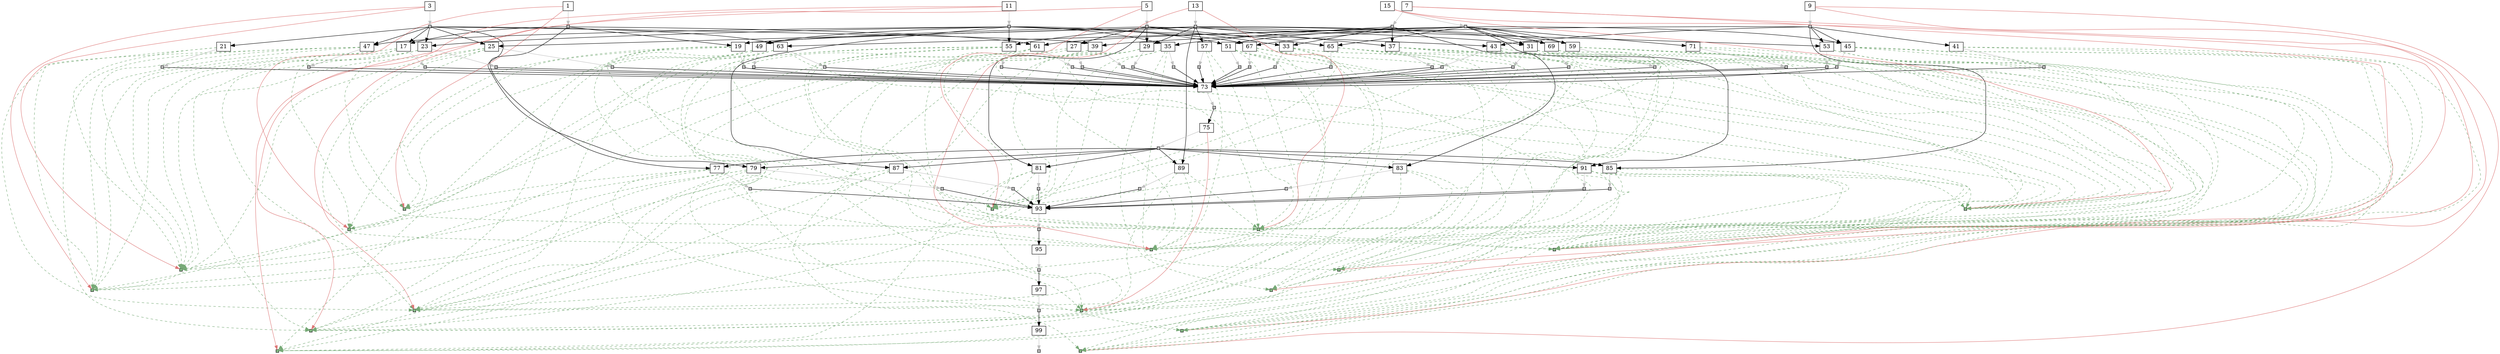 strict digraph  {
	node [label="\N"];
	1	 [height=0,
		shape=rect,
		size=13.67,
		width=0];
	2	 [fillcolor=gray,
		height=0.1,
		label="",
		shape=rect,
		size=0,
		style=filled,
		width=0.1];
	1 -> 2	 [color=gray,
		size=12534242.0];
	101	 [fillcolor="#88bb88",
		height=0.1,
		label="",
		shape=rect,
		size=0,
		style=filled,
		width=0.1];
	1 -> 101	 [color="#dd7777",
		size=2633329.0,
		weight=0];
	102	 [fillcolor="#88bb88",
		height=0.1,
		label="",
		shape=rect,
		size=0,
		style=filled,
		width=0.1];
	1 -> 102	 [color="#dd7777",
		size=2633329.0,
		weight=0];
	17	 [height=0,
		shape=rect,
		size=10.44,
		width=0];
	2 -> 17	 [size=0];
	19	 [height=0,
		shape=rect,
		size=10.57,
		width=0];
	2 -> 19	 [size=0];
	61	 [height=0,
		shape=rect,
		size=10.49,
		width=0];
	2 -> 61	 [size=0];
	77	 [height=0,
		shape=rect,
		size=10.71,
		width=0];
	2 -> 77	 [size=0];
	3	 [height=0,
		shape=rect,
		size=13.55,
		width=0];
	4	 [fillcolor=gray,
		height=0.1,
		label="",
		shape=rect,
		size=0,
		style=filled,
		width=0.1];
	3 -> 4	 [color=gray,
		size=12563372.0];
	103	 [fillcolor="#88bb88",
		height=0.1,
		label="",
		shape=rect,
		size=0,
		style=filled,
		width=0.1];
	3 -> 103	 [color="#dd7777",
		size=2633329.0,
		weight=0];
	104	 [fillcolor="#88bb88",
		height=0.1,
		label="",
		shape=rect,
		size=0,
		style=filled,
		width=0.1];
	3 -> 104	 [color="#dd7777",
		size=2633329.0,
		weight=0];
	4 -> 17	 [size=0];
	21	 [height=0,
		shape=rect,
		size=10.72,
		width=0];
	4 -> 21	 [size=0];
	23	 [height=0,
		shape=rect,
		size=10.63,
		width=0];
	4 -> 23	 [size=0];
	25	 [height=0,
		shape=rect,
		size=10.59,
		width=0];
	4 -> 25	 [size=0];
	39	 [height=0,
		shape=rect,
		size=10.55,
		width=0];
	4 -> 39	 [size=0];
	47	 [height=0,
		shape=rect,
		size=10.73,
		width=0];
	4 -> 47	 [size=0];
	63	 [height=0,
		shape=rect,
		size=10.6,
		width=0];
	4 -> 63	 [size=0];
	79	 [height=0,
		shape=rect,
		size=10.78,
		width=0];
	4 -> 79	 [size=0];
	5	 [height=0,
		shape=rect,
		size=13.3,
		width=0];
	6	 [fillcolor=gray,
		height=0.1,
		label="",
		shape=rect,
		size=0,
		style=filled,
		width=0.1];
	5 -> 6	 [color=gray,
		size=12527634.0];
	105	 [fillcolor="#88bb88",
		height=0.1,
		label="",
		shape=rect,
		size=0,
		style=filled,
		width=0.1];
	5 -> 105	 [color="#dd7777",
		size=2633329.0,
		weight=0];
	106	 [fillcolor="#88bb88",
		height=0.1,
		label="",
		shape=rect,
		size=0,
		style=filled,
		width=0.1];
	5 -> 106	 [color="#dd7777",
		size=2633329.0,
		weight=0];
	27	 [height=0,
		shape=rect,
		size=10.55,
		width=0];
	6 -> 27	 [size=0];
	29	 [height=0,
		shape=rect,
		size=10.58,
		width=0];
	6 -> 29	 [size=0];
	31	 [height=0,
		shape=rect,
		size=10.69,
		width=0];
	6 -> 31	 [size=0];
	33	 [height=0,
		shape=rect,
		size=10.65,
		width=0];
	6 -> 33	 [size=0];
	49	 [height=0,
		shape=rect,
		size=10.65,
		width=0];
	6 -> 49	 [size=0];
	65	 [height=0,
		shape=rect,
		size=10.5,
		width=0];
	6 -> 65	 [size=0];
	81	 [height=0,
		shape=rect,
		size=10.94,
		width=0];
	6 -> 81	 [size=0];
	7	 [height=0,
		shape=rect,
		size=13.58,
		width=0];
	8	 [fillcolor=gray,
		height=0.1,
		label="",
		shape=rect,
		size=0,
		style=filled,
		width=0.1];
	7 -> 8	 [color=gray,
		size=12514706.0];
	107	 [fillcolor="#88bb88",
		height=0.1,
		label="",
		shape=rect,
		size=0,
		style=filled,
		width=0.1];
	7 -> 107	 [color="#dd7777",
		size=2633329.0,
		weight=0];
	108	 [fillcolor="#88bb88",
		height=0.1,
		label="",
		shape=rect,
		size=0,
		style=filled,
		width=0.1];
	7 -> 108	 [color="#dd7777",
		size=2633329.0,
		weight=0];
	8 -> 33	 [size=0];
	35	 [height=0,
		shape=rect,
		size=10.45,
		width=0];
	8 -> 35	 [size=0];
	37	 [height=0,
		shape=rect,
		size=10.47,
		width=0];
	8 -> 37	 [size=0];
	83	 [height=0,
		shape=rect,
		size=10.92,
		width=0];
	8 -> 83	 [size=0];
	9	 [height=0,
		shape=rect,
		size=14.11,
		width=0];
	10	 [fillcolor=gray,
		height=0.1,
		label="",
		shape=rect,
		size=0,
		style=filled,
		width=0.1];
	9 -> 10	 [color=gray,
		size=12577412.0];
	109	 [fillcolor="#88bb88",
		height=0.1,
		label="",
		shape=rect,
		size=0,
		style=filled,
		width=0.1];
	9 -> 109	 [color="#dd7777",
		size=2633329.0,
		weight=0];
	110	 [fillcolor="#88bb88",
		height=0.1,
		label="",
		shape=rect,
		size=0,
		style=filled,
		width=0.1];
	9 -> 110	 [color="#dd7777",
		size=2633329.0,
		weight=0];
	10 -> 39	 [size=0];
	41	 [height=0,
		shape=rect,
		size=10.45,
		width=0];
	10 -> 41	 [size=0];
	43	 [height=0,
		shape=rect,
		size=10.54,
		width=0];
	10 -> 43	 [size=0];
	45	 [height=0,
		shape=rect,
		size=10.63,
		width=0];
	10 -> 45	 [size=0];
	53	 [height=0,
		shape=rect,
		size=10.67,
		width=0];
	10 -> 53	 [size=0];
	85	 [height=0,
		shape=rect,
		size=10.6,
		width=0];
	10 -> 85	 [size=0];
	11	 [height=0,
		shape=rect,
		size=13.62,
		width=0];
	12	 [fillcolor=gray,
		height=0.1,
		label="",
		shape=rect,
		size=0,
		style=filled,
		width=0.1];
	11 -> 12	 [color=gray,
		size=12541924.0];
	111	 [fillcolor="#88bb88",
		height=0.1,
		label="",
		shape=rect,
		size=0,
		style=filled,
		width=0.1];
	11 -> 111	 [color="#dd7777",
		size=2633329.0,
		weight=0];
	112	 [fillcolor="#88bb88",
		height=0.1,
		label="",
		shape=rect,
		size=0,
		style=filled,
		width=0.1];
	11 -> 112	 [color="#dd7777",
		size=2633329.0,
		weight=0];
	12 -> 23	 [size=0];
	12 -> 35	 [size=0];
	12 -> 43	 [size=0];
	12 -> 47	 [size=0];
	12 -> 49	 [size=0];
	51	 [height=0,
		shape=rect,
		size=10.67,
		width=0];
	12 -> 51	 [size=0];
	55	 [height=0,
		shape=rect,
		size=10.65,
		width=0];
	12 -> 55	 [size=0];
	67	 [height=0,
		shape=rect,
		size=10.63,
		width=0];
	12 -> 67	 [size=0];
	87	 [height=0,
		shape=rect,
		size=11.06,
		width=0];
	12 -> 87	 [size=0];
	13	 [height=0,
		shape=rect,
		size=13.68,
		width=0];
	14	 [fillcolor=gray,
		height=0.1,
		label="",
		shape=rect,
		size=0,
		style=filled,
		width=0.1];
	13 -> 14	 [color=gray,
		size=12579192.0];
	113	 [fillcolor="#88bb88",
		height=0.1,
		label="",
		shape=rect,
		size=0,
		style=filled,
		width=0.1];
	13 -> 113	 [color="#dd7777",
		size=2633329.0,
		weight=0];
	114	 [fillcolor="#88bb88",
		height=0.1,
		label="",
		shape=rect,
		size=0,
		style=filled,
		width=0.1];
	13 -> 114	 [color="#dd7777",
		size=2633329.0,
		weight=0];
	14 -> 19	 [size=0];
	14 -> 25	 [size=0];
	14 -> 29	 [size=0];
	14 -> 37	 [size=0];
	14 -> 53	 [size=0];
	14 -> 55	 [size=0];
	57	 [height=0,
		shape=rect,
		size=10.55,
		width=0];
	14 -> 57	 [size=0];
	59	 [height=0,
		shape=rect,
		size=10.62,
		width=0];
	14 -> 59	 [size=0];
	69	 [height=0,
		shape=rect,
		size=10.62,
		width=0];
	14 -> 69	 [size=0];
	89	 [height=0,
		shape=rect,
		size=10.49,
		width=0];
	14 -> 89	 [size=0];
	15	 [height=0,
		shape=rect,
		size=13.51,
		width=0];
	16	 [fillcolor=gray,
		height=0.1,
		label="",
		shape=rect,
		size=0,
		style=filled,
		width=0.1];
	15 -> 16	 [color=gray,
		size=12545188.0];
	115	 [fillcolor="#88bb88",
		height=0.1,
		label="",
		shape=rect,
		size=0,
		style=filled,
		width=0.1];
	15 -> 115	 [color="#dd7777",
		size=2633329.0,
		weight=0];
	116	 [fillcolor="#88bb88",
		height=0.1,
		label="",
		shape=rect,
		size=0,
		style=filled,
		width=0.1];
	15 -> 116	 [color="#dd7777",
		size=2633329.0,
		weight=0];
	16 -> 31	 [size=0];
	16 -> 45	 [size=0];
	16 -> 51	 [size=0];
	16 -> 59	 [size=0];
	16 -> 61	 [size=0];
	16 -> 63	 [size=0];
	16 -> 65	 [size=0];
	16 -> 67	 [size=0];
	16 -> 69	 [size=0];
	71	 [height=0,
		shape=rect,
		size=10.58,
		width=0];
	16 -> 71	 [size=0];
	91	 [height=0,
		shape=rect,
		size=10.73,
		width=0];
	16 -> 91	 [size=0];
	18	 [fillcolor=gray,
		height=0.1,
		label="",
		shape=rect,
		size=0,
		style=filled,
		width=0.1];
	17 -> 18	 [color=gray,
		size=16824275.0];
	17 -> 101	 [color="#77aa77",
		size=0,
		style=dashed,
		weight=0];
	17 -> 102	 [color="#77aa77",
		size=0,
		style=dashed,
		weight=0];
	17 -> 103	 [color="#77aa77",
		size=0,
		style=dashed,
		weight=0];
	17 -> 104	 [color="#77aa77",
		size=0,
		style=dashed,
		weight=0];
	73	 [height=0,
		shape=rect,
		size=2.24,
		width=0];
	18 -> 73	 [size=171125.0];
	20	 [fillcolor=gray,
		height=0.1,
		label="",
		shape=rect,
		size=0,
		style=filled,
		width=0.1];
	19 -> 20	 [color=gray,
		size=16840095.0];
	19 -> 101	 [color="#77aa77",
		size=0,
		style=dashed,
		weight=0];
	19 -> 102	 [color="#77aa77",
		size=0,
		style=dashed,
		weight=0];
	19 -> 113	 [color="#77aa77",
		size=0,
		style=dashed,
		weight=0];
	19 -> 114	 [color="#77aa77",
		size=0,
		style=dashed,
		weight=0];
	20 -> 73	 [size=171125.0];
	22	 [fillcolor=gray,
		height=0.1,
		label="",
		shape=rect,
		size=0,
		style=filled,
		width=0.1];
	21 -> 22	 [color=gray,
		size=8512417.0];
	21 -> 103	 [color="#77aa77",
		size=0,
		style=dashed,
		weight=0];
	21 -> 104	 [color="#77aa77",
		size=0,
		style=dashed,
		weight=0];
	22 -> 73	 [size=171125.0];
	24	 [fillcolor=gray,
		height=0.1,
		label="",
		shape=rect,
		size=0,
		style=filled,
		width=0.1];
	23 -> 24	 [color=gray,
		size=16831957.0];
	23 -> 103	 [color="#77aa77",
		size=0,
		style=dashed,
		weight=0];
	23 -> 104	 [color="#77aa77",
		size=0,
		style=dashed,
		weight=0];
	23 -> 111	 [color="#77aa77",
		size=0,
		style=dashed,
		weight=0];
	23 -> 112	 [color="#77aa77",
		size=0,
		style=dashed,
		weight=0];
	24 -> 73	 [size=171125.0];
	26	 [fillcolor=gray,
		height=0.1,
		label="",
		shape=rect,
		size=0,
		style=filled,
		width=0.1];
	25 -> 26	 [color=gray,
		size=16869225.0];
	25 -> 103	 [color="#77aa77",
		size=0,
		style=dashed,
		weight=0];
	25 -> 104	 [color="#77aa77",
		size=0,
		style=dashed,
		weight=0];
	25 -> 113	 [color="#77aa77",
		size=0,
		style=dashed,
		weight=0];
	25 -> 114	 [color="#77aa77",
		size=0,
		style=dashed,
		weight=0];
	26 -> 73	 [size=171125.0];
	28	 [fillcolor=gray,
		height=0.1,
		label="",
		shape=rect,
		size=0,
		style=filled,
		width=0.1];
	27 -> 28	 [color=gray,
		size=8476679.0];
	27 -> 105	 [color="#77aa77",
		size=0,
		style=dashed,
		weight=0];
	27 -> 106	 [color="#77aa77",
		size=0,
		style=dashed,
		weight=0];
	28 -> 73	 [size=171125.0];
	30	 [fillcolor=gray,
		height=0.1,
		label="",
		shape=rect,
		size=0,
		style=filled,
		width=0.1];
	29 -> 30	 [color=gray,
		size=16833487.0];
	29 -> 105	 [color="#77aa77",
		size=0,
		style=dashed,
		weight=0];
	29 -> 106	 [color="#77aa77",
		size=0,
		style=dashed,
		weight=0];
	29 -> 113	 [color="#77aa77",
		size=0,
		style=dashed,
		weight=0];
	29 -> 114	 [color="#77aa77",
		size=0,
		style=dashed,
		weight=0];
	30 -> 73	 [size=171125.0];
	32	 [fillcolor=gray,
		height=0.1,
		label="",
		shape=rect,
		size=0,
		style=filled,
		width=0.1];
	31 -> 32	 [color=gray,
		size=16799483.0];
	31 -> 105	 [color="#77aa77",
		size=0,
		style=dashed,
		weight=0];
	31 -> 106	 [color="#77aa77",
		size=0,
		style=dashed,
		weight=0];
	31 -> 115	 [color="#77aa77",
		size=0,
		style=dashed,
		weight=0];
	31 -> 116	 [color="#77aa77",
		size=0,
		style=dashed,
		weight=0];
	32 -> 73	 [size=171125.0];
	34	 [fillcolor=gray,
		height=0.1,
		label="",
		shape=rect,
		size=0,
		style=filled,
		width=0.1];
	33 -> 34	 [color=gray,
		size=16769001.0];
	33 -> 105	 [color="#77aa77",
		size=0,
		style=dashed,
		weight=0];
	33 -> 106	 [color="#77aa77",
		size=0,
		style=dashed,
		weight=0];
	33 -> 107	 [color="#77aa77",
		size=0,
		style=dashed,
		weight=0];
	33 -> 108	 [color="#77aa77",
		size=0,
		style=dashed,
		weight=0];
	34 -> 73	 [size=171125.0];
	36	 [fillcolor=gray,
		height=0.1,
		label="",
		shape=rect,
		size=0,
		style=filled,
		width=0.1];
	35 -> 36	 [color=gray,
		size=16783291.0];
	35 -> 107	 [color="#77aa77",
		size=0,
		style=dashed,
		weight=0];
	35 -> 108	 [color="#77aa77",
		size=0,
		style=dashed,
		weight=0];
	35 -> 111	 [color="#77aa77",
		size=0,
		style=dashed,
		weight=0];
	35 -> 112	 [color="#77aa77",
		size=0,
		style=dashed,
		weight=0];
	36 -> 73	 [size=171125.0];
	38	 [fillcolor=gray,
		height=0.1,
		label="",
		shape=rect,
		size=0,
		style=filled,
		width=0.1];
	37 -> 38	 [color=gray,
		size=16820559.0];
	37 -> 107	 [color="#77aa77",
		size=0,
		style=dashed,
		weight=0];
	37 -> 108	 [color="#77aa77",
		size=0,
		style=dashed,
		weight=0];
	37 -> 113	 [color="#77aa77",
		size=0,
		style=dashed,
		weight=0];
	37 -> 114	 [color="#77aa77",
		size=0,
		style=dashed,
		weight=0];
	38 -> 73	 [size=171125.0];
	40	 [fillcolor=gray,
		height=0.1,
		label="",
		shape=rect,
		size=0,
		style=filled,
		width=0.1];
	39 -> 40	 [color=gray,
		size=16867445.0];
	39 -> 103	 [color="#77aa77",
		size=0,
		style=dashed,
		weight=0];
	39 -> 104	 [color="#77aa77",
		size=0,
		style=dashed,
		weight=0];
	39 -> 109	 [color="#77aa77",
		size=0,
		style=dashed,
		weight=0];
	39 -> 110	 [color="#77aa77",
		size=0,
		style=dashed,
		weight=0];
	40 -> 73	 [size=171125.0];
	42	 [fillcolor=gray,
		height=0.1,
		label="",
		shape=rect,
		size=0,
		style=filled,
		width=0.1];
	41 -> 42	 [color=gray,
		size=8526457.0];
	41 -> 109	 [color="#77aa77",
		size=0,
		style=dashed,
		weight=0];
	41 -> 110	 [color="#77aa77",
		size=0,
		style=dashed,
		weight=0];
	42 -> 73	 [size=171125.0];
	44	 [fillcolor=gray,
		height=0.1,
		label="",
		shape=rect,
		size=0,
		style=filled,
		width=0.1];
	43 -> 44	 [color=gray,
		size=16845997.0];
	43 -> 109	 [color="#77aa77",
		size=0,
		style=dashed,
		weight=0];
	43 -> 110	 [color="#77aa77",
		size=0,
		style=dashed,
		weight=0];
	43 -> 111	 [color="#77aa77",
		size=0,
		style=dashed,
		weight=0];
	43 -> 112	 [color="#77aa77",
		size=0,
		style=dashed,
		weight=0];
	44 -> 73	 [size=171125.0];
	46	 [fillcolor=gray,
		height=0.1,
		label="",
		shape=rect,
		size=0,
		style=filled,
		width=0.1];
	45 -> 46	 [color=gray,
		size=16849261.0];
	45 -> 109	 [color="#77aa77",
		size=0,
		style=dashed,
		weight=0];
	45 -> 110	 [color="#77aa77",
		size=0,
		style=dashed,
		weight=0];
	45 -> 115	 [color="#77aa77",
		size=0,
		style=dashed,
		weight=0];
	45 -> 116	 [color="#77aa77",
		size=0,
		style=dashed,
		weight=0];
	46 -> 73	 [size=171125.0];
	48	 [fillcolor=gray,
		height=0.1,
		label="",
		shape=rect,
		size=0,
		style=filled,
		width=0.1];
	47 -> 48	 [color=gray,
		size=16831957.0];
	47 -> 103	 [color="#77aa77",
		size=0,
		style=dashed,
		weight=0];
	47 -> 104	 [color="#77aa77",
		size=0,
		style=dashed,
		weight=0];
	47 -> 111	 [color="#77aa77",
		size=0,
		style=dashed,
		weight=0];
	47 -> 112	 [color="#77aa77",
		size=0,
		style=dashed,
		weight=0];
	48 -> 73	 [size=171125.0];
	50	 [fillcolor=gray,
		height=0.1,
		label="",
		shape=rect,
		size=0,
		style=filled,
		width=0.1];
	49 -> 50	 [color=gray,
		size=16796219.0];
	49 -> 105	 [color="#77aa77",
		size=0,
		style=dashed,
		weight=0];
	49 -> 106	 [color="#77aa77",
		size=0,
		style=dashed,
		weight=0];
	49 -> 111	 [color="#77aa77",
		size=0,
		style=dashed,
		weight=0];
	49 -> 112	 [color="#77aa77",
		size=0,
		style=dashed,
		weight=0];
	50 -> 73	 [size=171125.0];
	52	 [fillcolor=gray,
		height=0.1,
		label="",
		shape=rect,
		size=0,
		style=filled,
		width=0.1];
	51 -> 52	 [color=gray,
		size=16813773.0];
	51 -> 111	 [color="#77aa77",
		size=0,
		style=dashed,
		weight=0];
	51 -> 112	 [color="#77aa77",
		size=0,
		style=dashed,
		weight=0];
	51 -> 115	 [color="#77aa77",
		size=0,
		style=dashed,
		weight=0];
	51 -> 116	 [color="#77aa77",
		size=0,
		style=dashed,
		weight=0];
	52 -> 73	 [size=171125.0];
	54	 [fillcolor=gray,
		height=0.1,
		label="",
		shape=rect,
		size=0,
		style=filled,
		width=0.1];
	53 -> 54	 [color=gray,
		size=16883265.0];
	53 -> 109	 [color="#77aa77",
		size=0,
		style=dashed,
		weight=0];
	53 -> 110	 [color="#77aa77",
		size=0,
		style=dashed,
		weight=0];
	53 -> 113	 [color="#77aa77",
		size=0,
		style=dashed,
		weight=0];
	53 -> 114	 [color="#77aa77",
		size=0,
		style=dashed,
		weight=0];
	54 -> 73	 [size=171125.0];
	56	 [fillcolor=gray,
		height=0.1,
		label="",
		shape=rect,
		size=0,
		style=filled,
		width=0.1];
	55 -> 56	 [color=gray,
		size=16847777.0];
	55 -> 111	 [color="#77aa77",
		size=0,
		style=dashed,
		weight=0];
	55 -> 112	 [color="#77aa77",
		size=0,
		style=dashed,
		weight=0];
	55 -> 113	 [color="#77aa77",
		size=0,
		style=dashed,
		weight=0];
	55 -> 114	 [color="#77aa77",
		size=0,
		style=dashed,
		weight=0];
	56 -> 73	 [size=171125.0];
	58	 [fillcolor=gray,
		height=0.1,
		label="",
		shape=rect,
		size=0,
		style=filled,
		width=0.1];
	57 -> 58	 [color=gray,
		size=8528237.0];
	57 -> 113	 [color="#77aa77",
		size=0,
		style=dashed,
		weight=0];
	57 -> 114	 [color="#77aa77",
		size=0,
		style=dashed,
		weight=0];
	58 -> 73	 [size=171125.0];
	60	 [fillcolor=gray,
		height=0.1,
		label="",
		shape=rect,
		size=0,
		style=filled,
		width=0.1];
	59 -> 60	 [color=gray,
		size=16851041.0];
	59 -> 113	 [color="#77aa77",
		size=0,
		style=dashed,
		weight=0];
	59 -> 114	 [color="#77aa77",
		size=0,
		style=dashed,
		weight=0];
	59 -> 115	 [color="#77aa77",
		size=0,
		style=dashed,
		weight=0];
	59 -> 116	 [color="#77aa77",
		size=0,
		style=dashed,
		weight=0];
	60 -> 73	 [size=171125.0];
	62	 [fillcolor=gray,
		height=0.1,
		label="",
		shape=rect,
		size=0,
		style=filled,
		width=0.1];
	61 -> 62	 [color=gray,
		size=16806091.0];
	61 -> 101	 [color="#77aa77",
		size=0,
		style=dashed,
		weight=0];
	61 -> 102	 [color="#77aa77",
		size=0,
		style=dashed,
		weight=0];
	61 -> 115	 [color="#77aa77",
		size=0,
		style=dashed,
		weight=0];
	61 -> 116	 [color="#77aa77",
		size=0,
		style=dashed,
		weight=0];
	62 -> 73	 [size=171125.0];
	64	 [fillcolor=gray,
		height=0.1,
		label="",
		shape=rect,
		size=0,
		style=filled,
		width=0.1];
	63 -> 64	 [color=gray,
		size=16835221.0];
	63 -> 103	 [color="#77aa77",
		size=0,
		style=dashed,
		weight=0];
	63 -> 104	 [color="#77aa77",
		size=0,
		style=dashed,
		weight=0];
	63 -> 115	 [color="#77aa77",
		size=0,
		style=dashed,
		weight=0];
	63 -> 116	 [color="#77aa77",
		size=0,
		style=dashed,
		weight=0];
	64 -> 73	 [size=171125.0];
	66	 [fillcolor=gray,
		height=0.1,
		label="",
		shape=rect,
		size=0,
		style=filled,
		width=0.1];
	65 -> 66	 [color=gray,
		size=16799483.0];
	65 -> 105	 [color="#77aa77",
		size=0,
		style=dashed,
		weight=0];
	65 -> 106	 [color="#77aa77",
		size=0,
		style=dashed,
		weight=0];
	65 -> 115	 [color="#77aa77",
		size=0,
		style=dashed,
		weight=0];
	65 -> 116	 [color="#77aa77",
		size=0,
		style=dashed,
		weight=0];
	66 -> 73	 [size=171125.0];
	68	 [fillcolor=gray,
		height=0.1,
		label="",
		shape=rect,
		size=0,
		style=filled,
		width=0.1];
	67 -> 68	 [color=gray,
		size=16813773.0];
	67 -> 111	 [color="#77aa77",
		size=0,
		style=dashed,
		weight=0];
	67 -> 112	 [color="#77aa77",
		size=0,
		style=dashed,
		weight=0];
	67 -> 115	 [color="#77aa77",
		size=0,
		style=dashed,
		weight=0];
	67 -> 116	 [color="#77aa77",
		size=0,
		style=dashed,
		weight=0];
	68 -> 73	 [size=171125.0];
	70	 [fillcolor=gray,
		height=0.1,
		label="",
		shape=rect,
		size=0,
		style=filled,
		width=0.1];
	69 -> 70	 [color=gray,
		size=16851041.0];
	69 -> 113	 [color="#77aa77",
		size=0,
		style=dashed,
		weight=0];
	69 -> 114	 [color="#77aa77",
		size=0,
		style=dashed,
		weight=0];
	69 -> 115	 [color="#77aa77",
		size=0,
		style=dashed,
		weight=0];
	69 -> 116	 [color="#77aa77",
		size=0,
		style=dashed,
		weight=0];
	70 -> 73	 [size=171125.0];
	72	 [fillcolor=gray,
		height=0.1,
		label="",
		shape=rect,
		size=0,
		style=filled,
		width=0.1];
	71 -> 72	 [color=gray,
		size=8494233.0];
	71 -> 115	 [color="#77aa77",
		size=0,
		style=dashed,
		weight=0];
	71 -> 116	 [color="#77aa77",
		size=0,
		style=dashed,
		weight=0];
	72 -> 73	 [size=171125.0];
	74	 [fillcolor=gray,
		height=0.1,
		label="",
		shape=rect,
		size=0,
		style=filled,
		width=0.1];
	73 -> 74	 [color=gray,
		size=6641.0];
	75	 [height=0,
		shape=rect,
		size=2.82,
		width=0];
	74 -> 75	 [size=5878.0];
	76	 [fillcolor=gray,
		height=0.1,
		label="",
		shape=rect,
		size=0,
		style=filled,
		width=0.1];
	75 -> 76	 [color=gray,
		size=1765.0];
	117	 [fillcolor="#88bb88",
		height=0.1,
		label="",
		shape=rect,
		size=0,
		style=filled,
		width=0.1];
	75 -> 117	 [color="#dd7777",
		size=2633329.0,
		weight=0];
	76 -> 77	 [size=0];
	76 -> 79	 [size=0];
	76 -> 81	 [size=0];
	76 -> 83	 [size=0];
	76 -> 85	 [size=0];
	76 -> 87	 [size=0];
	76 -> 89	 [size=0];
	76 -> 91	 [size=0];
	78	 [fillcolor=gray,
		height=0.1,
		label="",
		shape=rect,
		size=0,
		style=filled,
		width=0.1];
	77 -> 78	 [color=gray,
		size=16636975.0];
	77 -> 101	 [color="#77aa77",
		size=0,
		style=dashed,
		weight=0];
	77 -> 102	 [color="#77aa77",
		size=0,
		style=dashed,
		weight=0];
	77 -> 117	 [color="#77aa77",
		size=0,
		style=dashed,
		weight=0];
	93	 [height=0,
		shape=rect,
		size=2.49,
		width=0];
	78 -> 93	 [size=8324692.0];
	80	 [fillcolor=gray,
		height=0.1,
		label="",
		shape=rect,
		size=0,
		style=filled,
		width=0.1];
	79 -> 80	 [color=gray,
		size=16658215.0];
	79 -> 103	 [color="#77aa77",
		size=0,
		style=dashed,
		weight=0];
	79 -> 104	 [color="#77aa77",
		size=0,
		style=dashed,
		weight=0];
	79 -> 117	 [color="#77aa77",
		size=0,
		style=dashed,
		weight=0];
	80 -> 93	 [size=8316802.0];
	82	 [fillcolor=gray,
		height=0.1,
		label="",
		shape=rect,
		size=0,
		style=filled,
		width=0.1];
	81 -> 82	 [color=gray,
		size=16632289.0];
	81 -> 105	 [color="#77aa77",
		size=0,
		style=dashed,
		weight=0];
	81 -> 106	 [color="#77aa77",
		size=0,
		style=dashed,
		weight=0];
	81 -> 117	 [color="#77aa77",
		size=0,
		style=dashed,
		weight=0];
	82 -> 93	 [size=8326614.0];
	84	 [fillcolor=gray,
		height=0.1,
		label="",
		shape=rect,
		size=0,
		style=filled,
		width=0.1];
	83 -> 84	 [color=gray,
		size=16638207.0];
	83 -> 107	 [color="#77aa77",
		size=0,
		style=dashed,
		weight=0];
	83 -> 108	 [color="#77aa77",
		size=0,
		style=dashed,
		weight=0];
	83 -> 117	 [color="#77aa77",
		size=0,
		style=dashed,
		weight=0];
	84 -> 93	 [size=8345460.0];
	86	 [fillcolor=gray,
		height=0.1,
		label="",
		shape=rect,
		size=0,
		style=filled,
		width=0.1];
	85 -> 86	 [color=gray,
		size=16671135.0];
	85 -> 109	 [color="#77aa77",
		size=0,
		style=dashed,
		weight=0];
	85 -> 110	 [color="#77aa77",
		size=0,
		style=dashed,
		weight=0];
	85 -> 117	 [color="#77aa77",
		size=0,
		style=dashed,
		weight=0];
	86 -> 93	 [size=8315682.0];
	88	 [fillcolor=gray,
		height=0.1,
		label="",
		shape=rect,
		size=0,
		style=filled,
		width=0.1];
	87 -> 88	 [color=gray,
		size=16663439.0];
	87 -> 111	 [color="#77aa77",
		size=0,
		style=dashed,
		weight=0];
	87 -> 112	 [color="#77aa77",
		size=0,
		style=dashed,
		weight=0];
	87 -> 117	 [color="#77aa77",
		size=0,
		style=dashed,
		weight=0];
	88 -> 93	 [size=8343474.0];
	90	 [fillcolor=gray,
		height=0.1,
		label="",
		shape=rect,
		size=0,
		style=filled,
		width=0.1];
	89 -> 90	 [color=gray,
		size=16635241.0];
	89 -> 113	 [color="#77aa77",
		size=0,
		style=dashed,
		weight=0];
	89 -> 114	 [color="#77aa77",
		size=0,
		style=dashed,
		weight=0];
	89 -> 117	 [color="#77aa77",
		size=0,
		style=dashed,
		weight=0];
	90 -> 93	 [size=8278008.0];
	92	 [fillcolor=gray,
		height=0.1,
		label="",
		shape=rect,
		size=0,
		style=filled,
		width=0.1];
	91 -> 92	 [color=gray,
		size=16650043.0];
	91 -> 115	 [color="#77aa77",
		size=0,
		style=dashed,
		weight=0];
	91 -> 116	 [color="#77aa77",
		size=0,
		style=dashed,
		weight=0];
	91 -> 117	 [color="#77aa77",
		size=0,
		style=dashed,
		weight=0];
	92 -> 93	 [size=8326814.0];
	94	 [fillcolor=gray,
		height=0.1,
		label="",
		shape=rect,
		size=0,
		style=filled,
		width=0.1];
	93 -> 94	 [color=gray,
		size=3464.0];
	95	 [height=0,
		shape=rect,
		size=4.81,
		width=0];
	94 -> 95	 [size=2124.0];
	96	 [fillcolor=gray,
		height=0.1,
		label="",
		shape=rect,
		size=0,
		style=filled,
		width=0.1];
	95 -> 96	 [color=gray,
		size=131614130.0];
	97	 [height=0,
		shape=rect,
		size=4.88,
		width=0];
	96 -> 97	 [size=131613826.0];
	98	 [fillcolor=gray,
		height=0.1,
		label="",
		shape=rect,
		size=0,
		style=filled,
		width=0.1];
	97 -> 98	 [color=gray,
		size=2633329.0];
	99	 [height=0,
		shape=rect,
		size=0.92,
		width=0];
	98 -> 99	 [size=2633329.0];
	100	 [fillcolor=gray,
		height=0.1,
		label="",
		shape=rect,
		size=0,
		style=filled,
		width=0.1];
	99 -> 100	 [color=gray,
		size=472096.0];
}
